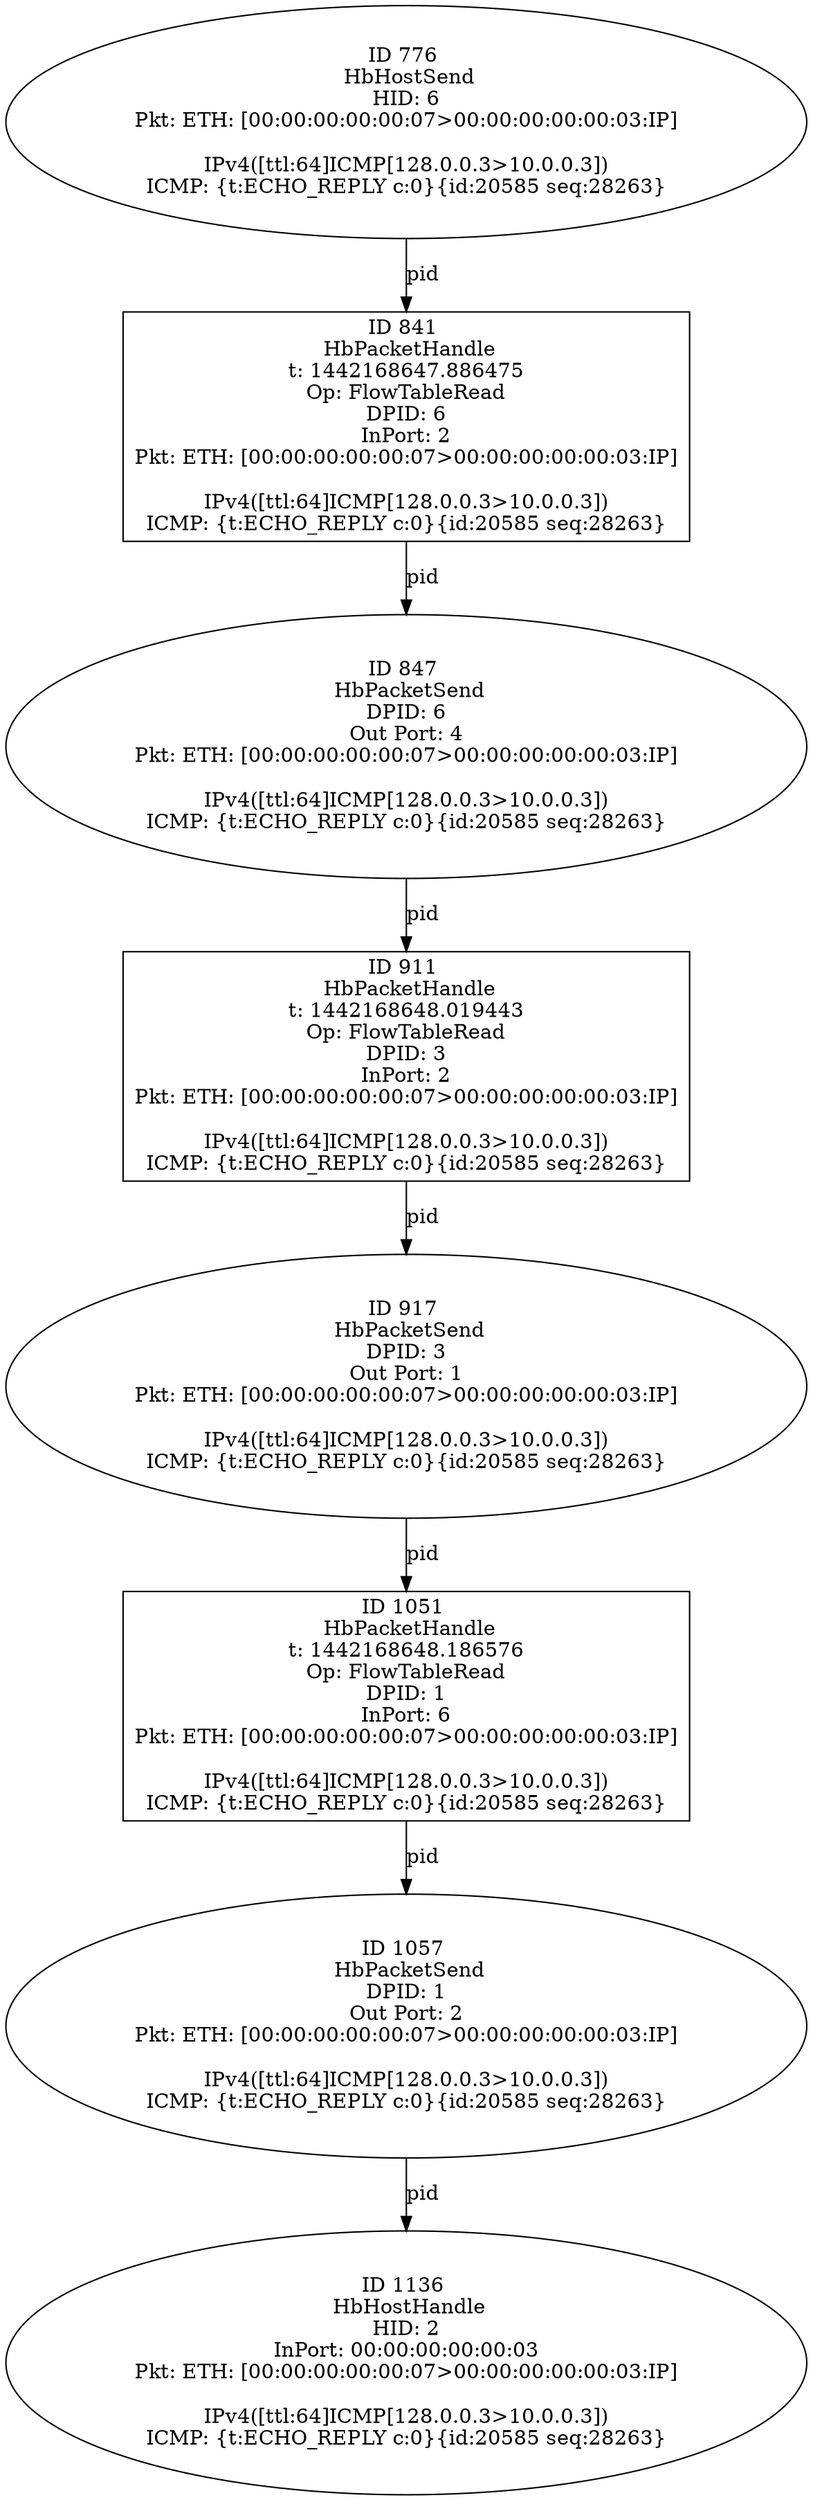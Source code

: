 strict digraph G {
1057 [shape=oval, event=<hb_events.HbPacketSend object at 0x10a443190>, label="ID 1057 
 HbPacketSend
DPID: 1
Out Port: 2
Pkt: ETH: [00:00:00:00:00:07>00:00:00:00:00:03:IP]

IPv4([ttl:64]ICMP[128.0.0.3>10.0.0.3])
ICMP: {t:ECHO_REPLY c:0}{id:20585 seq:28263}"];
1051 [shape=box, event=<hb_events.HbPacketHandle object at 0x10a453050>, label="ID 1051 
 HbPacketHandle
t: 1442168648.186576
Op: FlowTableRead
DPID: 1
InPort: 6
Pkt: ETH: [00:00:00:00:00:07>00:00:00:00:00:03:IP]

IPv4([ttl:64]ICMP[128.0.0.3>10.0.0.3])
ICMP: {t:ECHO_REPLY c:0}{id:20585 seq:28263}"];
776 [shape=oval, event=<hb_events.HbHostSend object at 0x10a282ad0>, label="ID 776 
 HbHostSend
HID: 6
Pkt: ETH: [00:00:00:00:00:07>00:00:00:00:00:03:IP]

IPv4([ttl:64]ICMP[128.0.0.3>10.0.0.3])
ICMP: {t:ECHO_REPLY c:0}{id:20585 seq:28263}"];
841 [shape=box, event=<hb_events.HbPacketHandle object at 0x10a359810>, label="ID 841 
 HbPacketHandle
t: 1442168647.886475
Op: FlowTableRead
DPID: 6
InPort: 2
Pkt: ETH: [00:00:00:00:00:07>00:00:00:00:00:03:IP]

IPv4([ttl:64]ICMP[128.0.0.3>10.0.0.3])
ICMP: {t:ECHO_REPLY c:0}{id:20585 seq:28263}"];
911 [shape=box, event=<hb_events.HbPacketHandle object at 0x10a301c10>, label="ID 911 
 HbPacketHandle
t: 1442168648.019443
Op: FlowTableRead
DPID: 3
InPort: 2
Pkt: ETH: [00:00:00:00:00:07>00:00:00:00:00:03:IP]

IPv4([ttl:64]ICMP[128.0.0.3>10.0.0.3])
ICMP: {t:ECHO_REPLY c:0}{id:20585 seq:28263}"];
1136 [shape=oval, event=<hb_events.HbHostHandle object at 0x10a39ba50>, label="ID 1136 
 HbHostHandle
HID: 2
InPort: 00:00:00:00:00:03
Pkt: ETH: [00:00:00:00:00:07>00:00:00:00:00:03:IP]

IPv4([ttl:64]ICMP[128.0.0.3>10.0.0.3])
ICMP: {t:ECHO_REPLY c:0}{id:20585 seq:28263}"];
917 [shape=oval, event=<hb_events.HbPacketSend object at 0x10a301490>, label="ID 917 
 HbPacketSend
DPID: 3
Out Port: 1
Pkt: ETH: [00:00:00:00:00:07>00:00:00:00:00:03:IP]

IPv4([ttl:64]ICMP[128.0.0.3>10.0.0.3])
ICMP: {t:ECHO_REPLY c:0}{id:20585 seq:28263}"];
847 [shape=oval, event=<hb_events.HbPacketSend object at 0x10a369b90>, label="ID 847 
 HbPacketSend
DPID: 6
Out Port: 4
Pkt: ETH: [00:00:00:00:00:07>00:00:00:00:00:03:IP]

IPv4([ttl:64]ICMP[128.0.0.3>10.0.0.3])
ICMP: {t:ECHO_REPLY c:0}{id:20585 seq:28263}"];
1057 -> 1136  [rel=pid, label=pid];
847 -> 911  [rel=pid, label=pid];
776 -> 841  [rel=pid, label=pid];
841 -> 847  [rel=pid, label=pid];
911 -> 917  [rel=pid, label=pid];
917 -> 1051  [rel=pid, label=pid];
1051 -> 1057  [rel=pid, label=pid];
}
